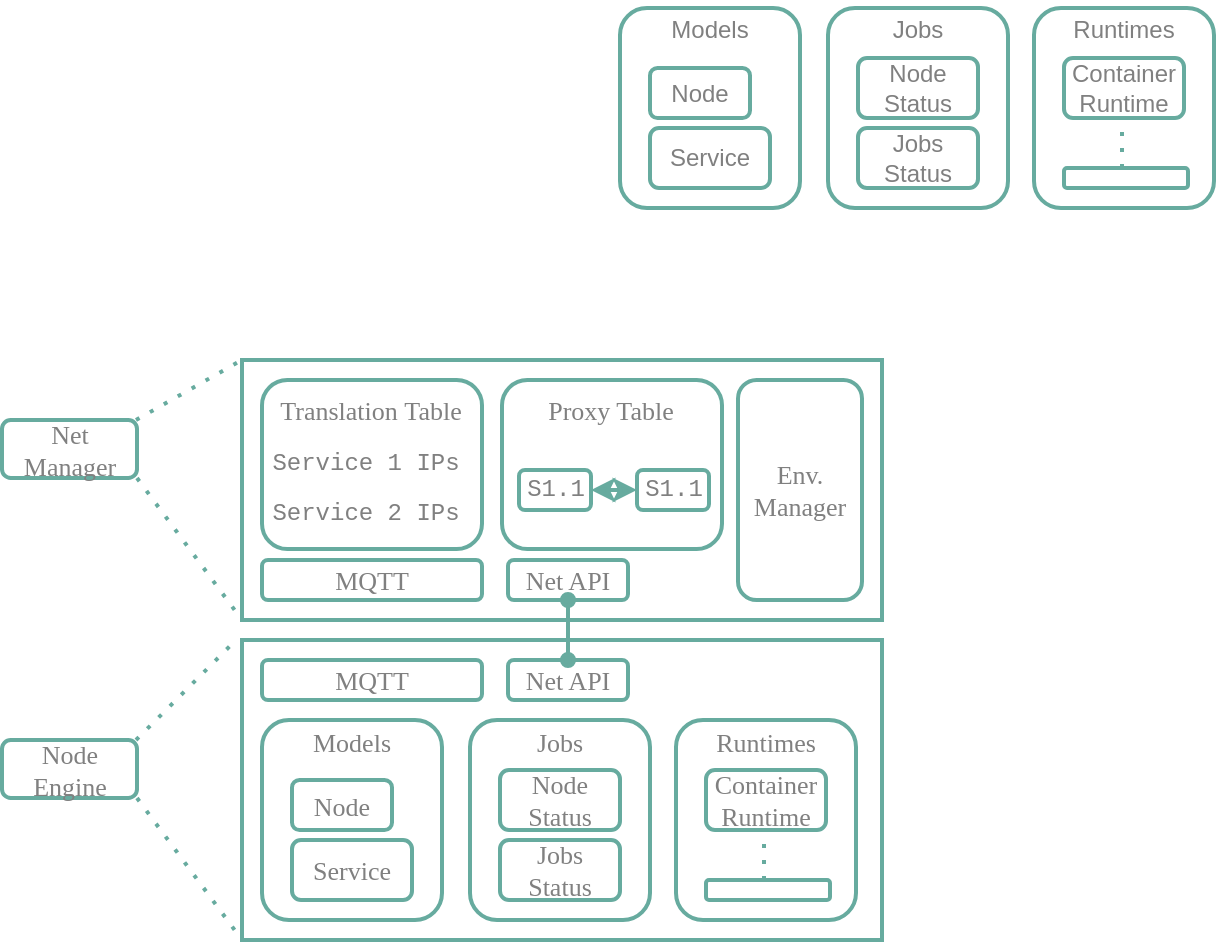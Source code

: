 <mxfile version="24.7.17">
  <diagram id="ZdwTuiK6LGV12zfFTO1-" name="Page-1">
    <mxGraphModel dx="838" dy="-1765" grid="1" gridSize="10" guides="1" tooltips="1" connect="1" arrows="1" fold="1" page="1" pageScale="1" pageWidth="827" pageHeight="1169" math="0" shadow="0">
      <root>
        <mxCell id="0" />
        <mxCell id="1" parent="0" />
        <mxCell id="o_eSBWRK0VfQsR33nONc-1" value="Node Engine" style="rounded=1;whiteSpace=wrap;html=1;fontSize=13;strokeColor=#67AB9F;fontColor=#808080;fillColor=none;strokeWidth=2;fontFamily=CMU Sans Serif;" parent="1" vertex="1">
          <mxGeometry x="40" y="2850" width="67.5" height="29" as="geometry" />
        </mxCell>
        <mxCell id="o_eSBWRK0VfQsR33nONc-2" value="" style="endArrow=none;dashed=1;html=1;dashPattern=1 3;strokeWidth=2;rounded=0;strokeColor=#67AB9F;fontColor=#808080;fontFamily=CMU Sans Serif;fontSize=13;" parent="1" edge="1">
          <mxGeometry width="50" height="50" relative="1" as="geometry">
            <mxPoint x="107" y="2850" as="sourcePoint" />
            <mxPoint x="157" y="2800" as="targetPoint" />
          </mxGeometry>
        </mxCell>
        <mxCell id="o_eSBWRK0VfQsR33nONc-3" value="" style="endArrow=none;dashed=1;html=1;dashPattern=1 3;strokeWidth=2;rounded=0;entryX=0;entryY=1;entryDx=0;entryDy=0;strokeColor=#67AB9F;fontColor=#808080;fontFamily=CMU Sans Serif;fontSize=13;" parent="1" target="o_eSBWRK0VfQsR33nONc-4" edge="1">
          <mxGeometry width="50" height="50" relative="1" as="geometry">
            <mxPoint x="107.5" y="2879" as="sourcePoint" />
            <mxPoint x="160.5" y="2919" as="targetPoint" />
          </mxGeometry>
        </mxCell>
        <mxCell id="o_eSBWRK0VfQsR33nONc-4" value="" style="rounded=0;whiteSpace=wrap;html=1;strokeColor=#67AB9F;fontColor=#808080;fillColor=none;strokeWidth=2;fontFamily=CMU Sans Serif;fontSize=13;" parent="1" vertex="1">
          <mxGeometry x="160" y="2800" width="320" height="150" as="geometry" />
        </mxCell>
        <mxCell id="o_eSBWRK0VfQsR33nONc-5" value="MQTT" style="rounded=1;whiteSpace=wrap;html=1;strokeColor=#67AB9F;fontColor=#808080;fillColor=none;strokeWidth=2;fontFamily=CMU Sans Serif;fontSize=13;" parent="1" vertex="1">
          <mxGeometry x="170" y="2810" width="110" height="20" as="geometry" />
        </mxCell>
        <mxCell id="o_eSBWRK0VfQsR33nONc-8" value="" style="rounded=1;whiteSpace=wrap;html=1;strokeColor=#67AB9F;fontColor=#808080;fillColor=none;strokeWidth=2;fontFamily=CMU Sans Serif;fontSize=13;" parent="1" vertex="1">
          <mxGeometry x="170" y="2840" width="90" height="100" as="geometry" />
        </mxCell>
        <mxCell id="o_eSBWRK0VfQsR33nONc-9" value="Models" style="text;html=1;strokeColor=none;fillColor=none;align=center;verticalAlign=middle;whiteSpace=wrap;rounded=0;fontColor=#808080;strokeWidth=2;fontFamily=CMU Sans Serif;fontSize=13;" parent="1" vertex="1">
          <mxGeometry x="185" y="2836" width="60" height="30" as="geometry" />
        </mxCell>
        <mxCell id="o_eSBWRK0VfQsR33nONc-10" value="Node" style="rounded=1;whiteSpace=wrap;html=1;strokeColor=#67AB9F;fontColor=#808080;fillColor=none;strokeWidth=2;fontFamily=CMU Sans Serif;fontSize=13;" parent="1" vertex="1">
          <mxGeometry x="185" y="2870" width="50" height="25" as="geometry" />
        </mxCell>
        <mxCell id="o_eSBWRK0VfQsR33nONc-11" value="Service" style="rounded=1;whiteSpace=wrap;html=1;strokeColor=#67AB9F;fontColor=#808080;fillColor=none;strokeWidth=2;fontFamily=CMU Sans Serif;fontSize=13;" parent="1" vertex="1">
          <mxGeometry x="185" y="2900" width="60" height="30" as="geometry" />
        </mxCell>
        <mxCell id="o_eSBWRK0VfQsR33nONc-12" value="Net API" style="rounded=1;whiteSpace=wrap;html=1;strokeColor=#67AB9F;fontColor=#808080;fillColor=none;strokeWidth=2;fontFamily=CMU Sans Serif;fontSize=13;" parent="1" vertex="1">
          <mxGeometry x="293" y="2810" width="60" height="20" as="geometry" />
        </mxCell>
        <mxCell id="o_eSBWRK0VfQsR33nONc-14" value="" style="rounded=1;whiteSpace=wrap;html=1;strokeColor=#67AB9F;fontColor=#808080;fillColor=none;strokeWidth=2;fontFamily=CMU Sans Serif;fontSize=13;" parent="1" vertex="1">
          <mxGeometry x="274" y="2840" width="90" height="100" as="geometry" />
        </mxCell>
        <mxCell id="o_eSBWRK0VfQsR33nONc-15" value="Jobs" style="text;html=1;strokeColor=none;fillColor=none;align=center;verticalAlign=middle;whiteSpace=wrap;rounded=0;fontColor=#808080;strokeWidth=2;fontFamily=CMU Sans Serif;fontSize=13;" parent="1" vertex="1">
          <mxGeometry x="289" y="2836" width="60" height="30" as="geometry" />
        </mxCell>
        <mxCell id="o_eSBWRK0VfQsR33nONc-16" value="" style="rounded=1;whiteSpace=wrap;html=1;strokeColor=#67AB9F;fontColor=#808080;fillColor=none;strokeWidth=2;fontFamily=CMU Sans Serif;fontSize=13;" parent="1" vertex="1">
          <mxGeometry x="377" y="2840" width="90" height="100" as="geometry" />
        </mxCell>
        <mxCell id="o_eSBWRK0VfQsR33nONc-17" value="Runtimes" style="text;html=1;strokeColor=none;fillColor=none;align=center;verticalAlign=middle;whiteSpace=wrap;rounded=0;fontColor=#808080;strokeWidth=2;fontFamily=CMU Sans Serif;fontSize=13;" parent="1" vertex="1">
          <mxGeometry x="392" y="2836" width="60" height="30" as="geometry" />
        </mxCell>
        <mxCell id="o_eSBWRK0VfQsR33nONc-18" value="Node Status" style="rounded=1;whiteSpace=wrap;html=1;strokeColor=#67AB9F;fontColor=#808080;fillColor=none;strokeWidth=2;fontFamily=CMU Sans Serif;fontSize=13;" parent="1" vertex="1">
          <mxGeometry x="289" y="2865" width="60" height="30" as="geometry" />
        </mxCell>
        <mxCell id="o_eSBWRK0VfQsR33nONc-19" value="Jobs Status" style="rounded=1;whiteSpace=wrap;html=1;strokeColor=#67AB9F;fontColor=#808080;fillColor=none;strokeWidth=2;fontFamily=CMU Sans Serif;fontSize=13;" parent="1" vertex="1">
          <mxGeometry x="289" y="2900" width="60" height="30" as="geometry" />
        </mxCell>
        <mxCell id="o_eSBWRK0VfQsR33nONc-20" value="Container Runtime" style="rounded=1;whiteSpace=wrap;html=1;strokeColor=#67AB9F;fontColor=#808080;fillColor=none;strokeWidth=2;fontFamily=CMU Sans Serif;fontSize=13;" parent="1" vertex="1">
          <mxGeometry x="392" y="2865" width="60" height="30" as="geometry" />
        </mxCell>
        <mxCell id="o_eSBWRK0VfQsR33nONc-26" value="" style="endArrow=none;dashed=1;html=1;dashPattern=1 3;strokeWidth=2;rounded=0;strokeColor=#67AB9F;fontColor=#808080;fontFamily=CMU Sans Serif;fontSize=13;" parent="1" edge="1">
          <mxGeometry width="50" height="50" relative="1" as="geometry">
            <mxPoint x="421" y="2920" as="sourcePoint" />
            <mxPoint x="421" y="2895" as="targetPoint" />
          </mxGeometry>
        </mxCell>
        <mxCell id="o_eSBWRK0VfQsR33nONc-27" value="" style="rounded=1;whiteSpace=wrap;html=1;strokeColor=#67AB9F;fontColor=#808080;fillColor=none;strokeWidth=2;fontFamily=CMU Sans Serif;fontSize=13;" parent="1" vertex="1">
          <mxGeometry x="392" y="2920" width="62" height="10" as="geometry" />
        </mxCell>
        <mxCell id="WMRqFL7HZ3rAUJPBZaZo-1" value="Net Manager" style="rounded=1;whiteSpace=wrap;html=1;fontSize=13;strokeColor=#67AB9F;fontColor=#808080;fillColor=none;strokeWidth=2;fontFamily=CMU Sans Serif;" parent="1" vertex="1">
          <mxGeometry x="40" y="2690" width="67.5" height="29" as="geometry" />
        </mxCell>
        <mxCell id="WMRqFL7HZ3rAUJPBZaZo-2" value="" style="endArrow=none;dashed=1;html=1;dashPattern=1 3;strokeWidth=2;rounded=0;strokeColor=#67AB9F;fontColor=#808080;entryX=0;entryY=0;entryDx=0;entryDy=0;fontFamily=CMU Sans Serif;fontSize=13;" parent="1" target="WMRqFL7HZ3rAUJPBZaZo-4" edge="1">
          <mxGeometry width="50" height="50" relative="1" as="geometry">
            <mxPoint x="107" y="2690" as="sourcePoint" />
            <mxPoint x="157" y="2640" as="targetPoint" />
          </mxGeometry>
        </mxCell>
        <mxCell id="WMRqFL7HZ3rAUJPBZaZo-3" value="" style="endArrow=none;dashed=1;html=1;dashPattern=1 3;strokeWidth=2;rounded=0;entryX=0;entryY=1;entryDx=0;entryDy=0;strokeColor=#67AB9F;fontColor=#808080;fontFamily=CMU Sans Serif;fontSize=13;" parent="1" target="WMRqFL7HZ3rAUJPBZaZo-4" edge="1">
          <mxGeometry width="50" height="50" relative="1" as="geometry">
            <mxPoint x="107.5" y="2719" as="sourcePoint" />
            <mxPoint x="160.5" y="2759" as="targetPoint" />
          </mxGeometry>
        </mxCell>
        <mxCell id="WMRqFL7HZ3rAUJPBZaZo-4" value="" style="rounded=0;whiteSpace=wrap;html=1;strokeColor=#67AB9F;fontColor=#808080;fillColor=none;strokeWidth=2;fontFamily=CMU Sans Serif;fontSize=13;" parent="1" vertex="1">
          <mxGeometry x="160" y="2660" width="320" height="130" as="geometry" />
        </mxCell>
        <mxCell id="WMRqFL7HZ3rAUJPBZaZo-5" value="MQTT" style="rounded=1;whiteSpace=wrap;html=1;strokeColor=#67AB9F;fontColor=#808080;fillColor=none;strokeWidth=2;fontFamily=CMU Sans Serif;fontSize=13;" parent="1" vertex="1">
          <mxGeometry x="170" y="2760" width="110" height="20" as="geometry" />
        </mxCell>
        <mxCell id="WMRqFL7HZ3rAUJPBZaZo-6" value="" style="rounded=1;whiteSpace=wrap;html=1;strokeColor=#67AB9F;fontColor=#808080;fillColor=none;strokeWidth=2;" parent="1" vertex="1">
          <mxGeometry x="349" y="2484" width="90" height="100" as="geometry" />
        </mxCell>
        <mxCell id="WMRqFL7HZ3rAUJPBZaZo-7" value="Models" style="text;html=1;strokeColor=none;fillColor=none;align=center;verticalAlign=middle;whiteSpace=wrap;rounded=0;fontColor=#808080;strokeWidth=2;" parent="1" vertex="1">
          <mxGeometry x="364" y="2480" width="60" height="30" as="geometry" />
        </mxCell>
        <mxCell id="WMRqFL7HZ3rAUJPBZaZo-8" value="Node" style="rounded=1;whiteSpace=wrap;html=1;strokeColor=#67AB9F;fontColor=#808080;fillColor=none;strokeWidth=2;" parent="1" vertex="1">
          <mxGeometry x="364" y="2514" width="50" height="25" as="geometry" />
        </mxCell>
        <mxCell id="WMRqFL7HZ3rAUJPBZaZo-9" value="Service" style="rounded=1;whiteSpace=wrap;html=1;strokeColor=#67AB9F;fontColor=#808080;fillColor=none;strokeWidth=2;" parent="1" vertex="1">
          <mxGeometry x="364" y="2544" width="60" height="30" as="geometry" />
        </mxCell>
        <mxCell id="WMRqFL7HZ3rAUJPBZaZo-20" style="edgeStyle=orthogonalEdgeStyle;rounded=0;orthogonalLoop=1;jettySize=auto;html=1;exitX=0.5;exitY=1;exitDx=0;exitDy=0;entryX=0.5;entryY=0;entryDx=0;entryDy=0;startArrow=oval;startFill=1;endArrow=oval;endFill=1;strokeColor=#67AB9F;strokeWidth=2;fontColor=#808080;fontFamily=CMU Sans Serif;fontSize=13;" parent="1" source="WMRqFL7HZ3rAUJPBZaZo-10" target="o_eSBWRK0VfQsR33nONc-12" edge="1">
          <mxGeometry relative="1" as="geometry" />
        </mxCell>
        <mxCell id="WMRqFL7HZ3rAUJPBZaZo-10" value="Net API" style="rounded=1;whiteSpace=wrap;html=1;strokeColor=#67AB9F;fontColor=#808080;fillColor=none;strokeWidth=2;fontFamily=CMU Sans Serif;fontSize=13;" parent="1" vertex="1">
          <mxGeometry x="293" y="2760" width="60" height="20" as="geometry" />
        </mxCell>
        <mxCell id="WMRqFL7HZ3rAUJPBZaZo-11" value="" style="rounded=1;whiteSpace=wrap;html=1;strokeColor=#67AB9F;fontColor=#808080;fillColor=none;strokeWidth=2;" parent="1" vertex="1">
          <mxGeometry x="453" y="2484" width="90" height="100" as="geometry" />
        </mxCell>
        <mxCell id="WMRqFL7HZ3rAUJPBZaZo-12" value="Jobs" style="text;html=1;strokeColor=none;fillColor=none;align=center;verticalAlign=middle;whiteSpace=wrap;rounded=0;fontColor=#808080;strokeWidth=2;" parent="1" vertex="1">
          <mxGeometry x="468" y="2480" width="60" height="30" as="geometry" />
        </mxCell>
        <mxCell id="WMRqFL7HZ3rAUJPBZaZo-13" value="" style="rounded=1;whiteSpace=wrap;html=1;strokeColor=#67AB9F;fontColor=#808080;fillColor=none;strokeWidth=2;" parent="1" vertex="1">
          <mxGeometry x="556" y="2484" width="90" height="100" as="geometry" />
        </mxCell>
        <mxCell id="WMRqFL7HZ3rAUJPBZaZo-14" value="Runtimes" style="text;html=1;strokeColor=none;fillColor=none;align=center;verticalAlign=middle;whiteSpace=wrap;rounded=0;fontColor=#808080;strokeWidth=2;" parent="1" vertex="1">
          <mxGeometry x="571" y="2480" width="60" height="30" as="geometry" />
        </mxCell>
        <mxCell id="WMRqFL7HZ3rAUJPBZaZo-15" value="Node Status" style="rounded=1;whiteSpace=wrap;html=1;strokeColor=#67AB9F;fontColor=#808080;fillColor=none;strokeWidth=2;" parent="1" vertex="1">
          <mxGeometry x="468" y="2509" width="60" height="30" as="geometry" />
        </mxCell>
        <mxCell id="WMRqFL7HZ3rAUJPBZaZo-16" value="Jobs Status" style="rounded=1;whiteSpace=wrap;html=1;strokeColor=#67AB9F;fontColor=#808080;fillColor=none;strokeWidth=2;" parent="1" vertex="1">
          <mxGeometry x="468" y="2544" width="60" height="30" as="geometry" />
        </mxCell>
        <mxCell id="WMRqFL7HZ3rAUJPBZaZo-17" value="Container Runtime" style="rounded=1;whiteSpace=wrap;html=1;strokeColor=#67AB9F;fontColor=#808080;fillColor=none;strokeWidth=2;" parent="1" vertex="1">
          <mxGeometry x="571" y="2509" width="60" height="30" as="geometry" />
        </mxCell>
        <mxCell id="WMRqFL7HZ3rAUJPBZaZo-18" value="" style="endArrow=none;dashed=1;html=1;dashPattern=1 3;strokeWidth=2;rounded=0;strokeColor=#67AB9F;fontColor=#808080;" parent="1" edge="1">
          <mxGeometry width="50" height="50" relative="1" as="geometry">
            <mxPoint x="600" y="2564" as="sourcePoint" />
            <mxPoint x="600" y="2539" as="targetPoint" />
          </mxGeometry>
        </mxCell>
        <mxCell id="WMRqFL7HZ3rAUJPBZaZo-19" value="" style="rounded=1;whiteSpace=wrap;html=1;strokeColor=#67AB9F;fontColor=#808080;fillColor=none;strokeWidth=2;" parent="1" vertex="1">
          <mxGeometry x="571" y="2564" width="62" height="10" as="geometry" />
        </mxCell>
        <mxCell id="WMRqFL7HZ3rAUJPBZaZo-21" value="" style="rounded=1;whiteSpace=wrap;html=1;strokeColor=#67AB9F;fontColor=#808080;fillColor=none;strokeWidth=2;fontFamily=CMU Sans Serif;fontSize=13;" parent="1" vertex="1">
          <mxGeometry x="170" y="2670" width="110" height="84.5" as="geometry" />
        </mxCell>
        <mxCell id="WMRqFL7HZ3rAUJPBZaZo-22" value="Translation&amp;nbsp;&lt;span style=&quot;background-color: initial; font-size: 13px;&quot;&gt;Table&lt;/span&gt;" style="text;html=1;strokeColor=none;fillColor=none;align=center;verticalAlign=middle;whiteSpace=wrap;rounded=0;fontColor=#808080;strokeWidth=2;fontFamily=CMU Sans Serif;fontSize=13;" parent="1" vertex="1">
          <mxGeometry x="169" y="2670" width="111" height="30" as="geometry" />
        </mxCell>
        <mxCell id="WMRqFL7HZ3rAUJPBZaZo-23" value="" style="rounded=1;whiteSpace=wrap;html=1;strokeColor=#67AB9F;fontColor=#808080;fillColor=none;strokeWidth=2;fontFamily=CMU Sans Serif;fontSize=13;" parent="1" vertex="1">
          <mxGeometry x="290" y="2670" width="110" height="84.5" as="geometry" />
        </mxCell>
        <mxCell id="WMRqFL7HZ3rAUJPBZaZo-24" value="Proxy Table" style="text;html=1;strokeColor=none;fillColor=none;align=center;verticalAlign=middle;whiteSpace=wrap;rounded=0;fontColor=#808080;strokeWidth=2;fontFamily=CMU Sans Serif;fontSize=13;" parent="1" vertex="1">
          <mxGeometry x="304" y="2670" width="81" height="30" as="geometry" />
        </mxCell>
        <mxCell id="WMRqFL7HZ3rAUJPBZaZo-25" value="Env.&lt;div style=&quot;font-size: 13px;&quot;&gt;Manager&lt;/div&gt;" style="rounded=1;whiteSpace=wrap;html=1;strokeColor=#67AB9F;fontColor=#808080;fillColor=none;strokeWidth=2;fontFamily=CMU Sans Serif;fontSize=13;" parent="1" vertex="1">
          <mxGeometry x="408" y="2670" width="62" height="110" as="geometry" />
        </mxCell>
        <mxCell id="WMRqFL7HZ3rAUJPBZaZo-26" value="Service 1 IPs" style="rounded=1;whiteSpace=wrap;html=1;strokeColor=none;fontColor=#808080;fillColor=none;fontFamily=Courier New;strokeWidth=2;fontSize=12;" parent="1" vertex="1">
          <mxGeometry x="174" y="2699.75" width="96" height="25" as="geometry" />
        </mxCell>
        <mxCell id="WMRqFL7HZ3rAUJPBZaZo-27" value="Service 2 IPs" style="rounded=1;whiteSpace=wrap;html=1;strokeColor=none;fontColor=#808080;fillColor=none;fontFamily=Courier New;strokeWidth=2;fontSize=12;" parent="1" vertex="1">
          <mxGeometry x="174" y="2724.75" width="96" height="25" as="geometry" />
        </mxCell>
        <mxCell id="WMRqFL7HZ3rAUJPBZaZo-30" style="edgeStyle=orthogonalEdgeStyle;rounded=0;orthogonalLoop=1;jettySize=auto;html=1;exitX=1;exitY=0.5;exitDx=0;exitDy=0;entryX=0;entryY=0.5;entryDx=0;entryDy=0;startArrow=classic;startFill=1;strokeColor=#67AB9F;strokeWidth=2;fontColor=#808080;fontFamily=CMU Sans Serif;fontSize=13;" parent="1" source="WMRqFL7HZ3rAUJPBZaZo-28" target="WMRqFL7HZ3rAUJPBZaZo-29" edge="1">
          <mxGeometry relative="1" as="geometry" />
        </mxCell>
        <mxCell id="WMRqFL7HZ3rAUJPBZaZo-28" value="S1.1" style="rounded=1;whiteSpace=wrap;html=1;strokeColor=#67AB9F;fontColor=#808080;fillColor=none;strokeWidth=2;fontFamily=Courier New;fontSize=12;" parent="1" vertex="1">
          <mxGeometry x="298.5" y="2715" width="36" height="20" as="geometry" />
        </mxCell>
        <mxCell id="WMRqFL7HZ3rAUJPBZaZo-29" value="S1.1" style="rounded=1;whiteSpace=wrap;html=1;strokeColor=#67AB9F;fontColor=#808080;fillColor=none;strokeWidth=2;fontFamily=Courier New;fontSize=12;" parent="1" vertex="1">
          <mxGeometry x="357.5" y="2715" width="36" height="20" as="geometry" />
        </mxCell>
      </root>
    </mxGraphModel>
  </diagram>
</mxfile>
